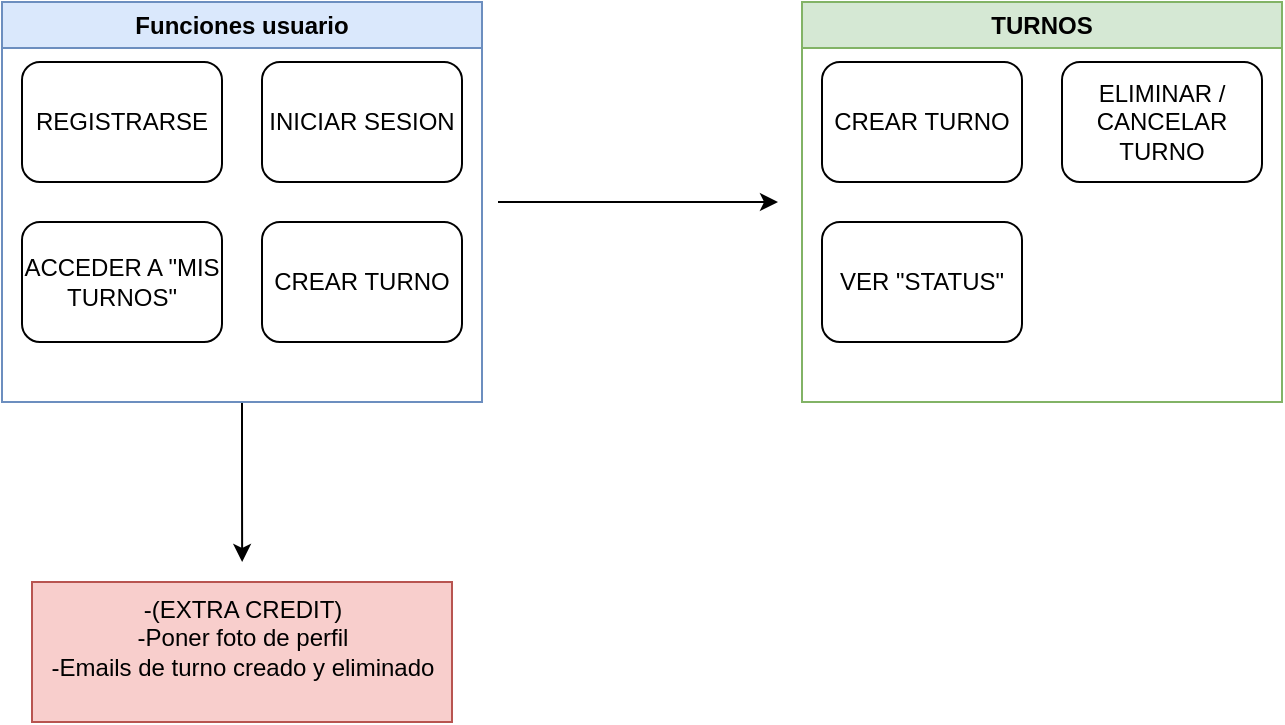 <mxfile version="24.5.5" type="device">
  <diagram id="wFE0QG_FPsp0jaGvCLVb" name="Page-1">
    <mxGraphModel dx="1304" dy="687" grid="1" gridSize="10" guides="1" tooltips="1" connect="1" arrows="1" fold="1" page="1" pageScale="1" pageWidth="200" pageHeight="200" math="0" shadow="0">
      <root>
        <mxCell id="0" />
        <mxCell id="1" parent="0" />
        <mxCell id="OluVosEupmZwbUWONHlC-6" style="edgeStyle=orthogonalEdgeStyle;rounded=0;orthogonalLoop=1;jettySize=auto;html=1;exitX=1;exitY=0.5;exitDx=0;exitDy=0;" edge="1" parent="1">
          <mxGeometry relative="1" as="geometry">
            <mxPoint x="428" y="180" as="targetPoint" />
            <mxPoint x="288" y="180" as="sourcePoint" />
          </mxGeometry>
        </mxCell>
        <mxCell id="OluVosEupmZwbUWONHlC-12" style="edgeStyle=orthogonalEdgeStyle;rounded=0;orthogonalLoop=1;jettySize=auto;html=1;exitX=0.5;exitY=1;exitDx=0;exitDy=0;" edge="1" parent="1" source="OluVosEupmZwbUWONHlC-1">
          <mxGeometry relative="1" as="geometry">
            <mxPoint x="160.077" y="360.0" as="targetPoint" />
          </mxGeometry>
        </mxCell>
        <mxCell id="OluVosEupmZwbUWONHlC-1" value="Funciones usuario" style="swimlane;whiteSpace=wrap;html=1;fillColor=#dae8fc;strokeColor=#6c8ebf;fillStyle=solid;" vertex="1" parent="1">
          <mxGeometry x="40" y="80" width="240" height="200" as="geometry" />
        </mxCell>
        <mxCell id="OluVosEupmZwbUWONHlC-2" value="REGISTRARSE" style="rounded=1;whiteSpace=wrap;html=1;" vertex="1" parent="OluVosEupmZwbUWONHlC-1">
          <mxGeometry x="10" y="30" width="100" height="60" as="geometry" />
        </mxCell>
        <mxCell id="OluVosEupmZwbUWONHlC-3" value="INICIAR SESION" style="rounded=1;whiteSpace=wrap;html=1;" vertex="1" parent="OluVosEupmZwbUWONHlC-1">
          <mxGeometry x="130" y="30" width="100" height="60" as="geometry" />
        </mxCell>
        <mxCell id="OluVosEupmZwbUWONHlC-4" value="ACCEDER A &quot;MIS TURNOS&quot;" style="rounded=1;whiteSpace=wrap;html=1;" vertex="1" parent="OluVosEupmZwbUWONHlC-1">
          <mxGeometry x="10" y="110" width="100" height="60" as="geometry" />
        </mxCell>
        <mxCell id="OluVosEupmZwbUWONHlC-5" value="CREAR TURNO" style="rounded=1;whiteSpace=wrap;html=1;" vertex="1" parent="OluVosEupmZwbUWONHlC-1">
          <mxGeometry x="130" y="110" width="100" height="60" as="geometry" />
        </mxCell>
        <mxCell id="OluVosEupmZwbUWONHlC-7" value="TURNOS" style="swimlane;whiteSpace=wrap;html=1;fillColor=#d5e8d4;strokeColor=#82b366;fillStyle=solid;" vertex="1" parent="1">
          <mxGeometry x="440" y="80" width="240" height="200" as="geometry" />
        </mxCell>
        <mxCell id="OluVosEupmZwbUWONHlC-8" value="CREAR TURNO" style="rounded=1;whiteSpace=wrap;html=1;" vertex="1" parent="OluVosEupmZwbUWONHlC-7">
          <mxGeometry x="10" y="30" width="100" height="60" as="geometry" />
        </mxCell>
        <mxCell id="OluVosEupmZwbUWONHlC-9" value="ELIMINAR / CANCELAR TURNO" style="rounded=1;whiteSpace=wrap;html=1;" vertex="1" parent="OluVosEupmZwbUWONHlC-7">
          <mxGeometry x="130" y="30" width="100" height="60" as="geometry" />
        </mxCell>
        <mxCell id="OluVosEupmZwbUWONHlC-10" value="VER &quot;STATUS&quot;" style="rounded=1;whiteSpace=wrap;html=1;" vertex="1" parent="OluVosEupmZwbUWONHlC-7">
          <mxGeometry x="10" y="110" width="100" height="60" as="geometry" />
        </mxCell>
        <mxCell id="OluVosEupmZwbUWONHlC-13" value="-(EXTRA CREDIT)&lt;div&gt;-Poner foto de perfil&lt;/div&gt;&lt;div&gt;-Emails de turno creado y eliminado&lt;/div&gt;&lt;div&gt;&lt;br&gt;&lt;/div&gt;" style="text;html=1;align=center;verticalAlign=middle;resizable=0;points=[];autosize=1;strokeColor=#b85450;fillColor=#f8cecc;" vertex="1" parent="1">
          <mxGeometry x="55" y="370" width="210" height="70" as="geometry" />
        </mxCell>
      </root>
    </mxGraphModel>
  </diagram>
</mxfile>
